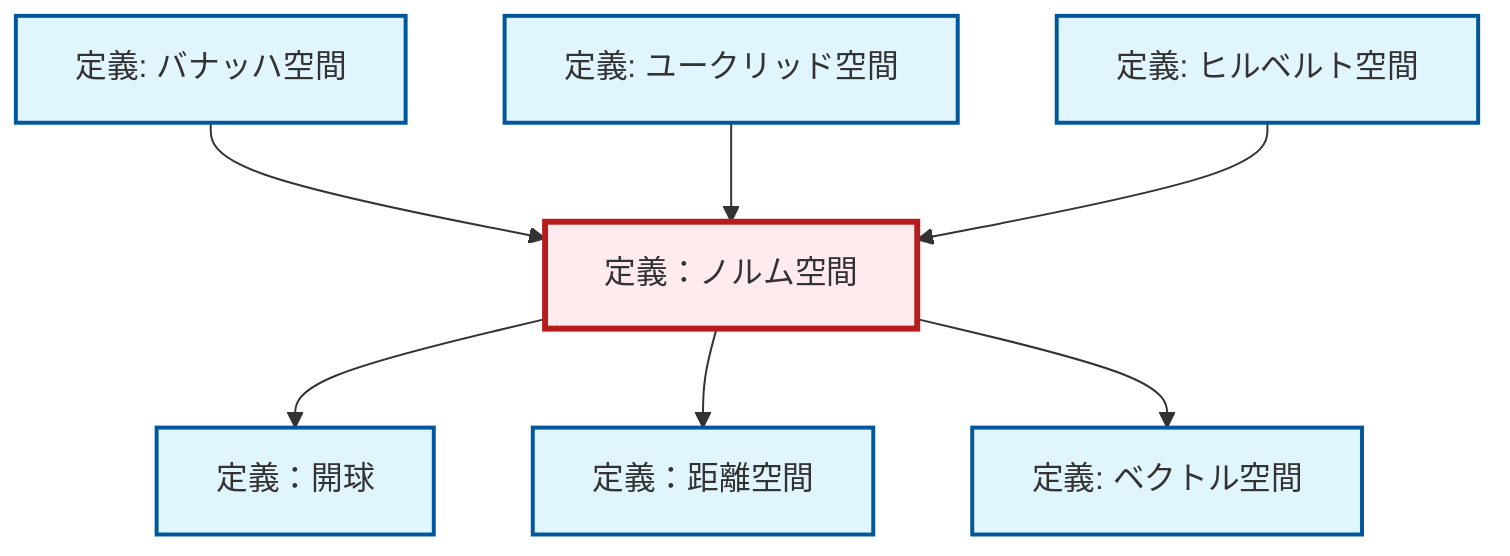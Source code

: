 graph TD
    classDef definition fill:#e1f5fe,stroke:#01579b,stroke-width:2px
    classDef theorem fill:#f3e5f5,stroke:#4a148c,stroke-width:2px
    classDef axiom fill:#fff3e0,stroke:#e65100,stroke-width:2px
    classDef example fill:#e8f5e9,stroke:#1b5e20,stroke-width:2px
    classDef current fill:#ffebee,stroke:#b71c1c,stroke-width:3px
    def-hilbert-space["定義: ヒルベルト空間"]:::definition
    def-metric-space["定義：距離空間"]:::definition
    def-normed-vector-space["定義：ノルム空間"]:::definition
    def-euclidean-space["定義: ユークリッド空間"]:::definition
    def-open-ball["定義：開球"]:::definition
    def-banach-space["定義: バナッハ空間"]:::definition
    def-vector-space["定義: ベクトル空間"]:::definition
    def-normed-vector-space --> def-open-ball
    def-normed-vector-space --> def-metric-space
    def-banach-space --> def-normed-vector-space
    def-euclidean-space --> def-normed-vector-space
    def-hilbert-space --> def-normed-vector-space
    def-normed-vector-space --> def-vector-space
    class def-normed-vector-space current